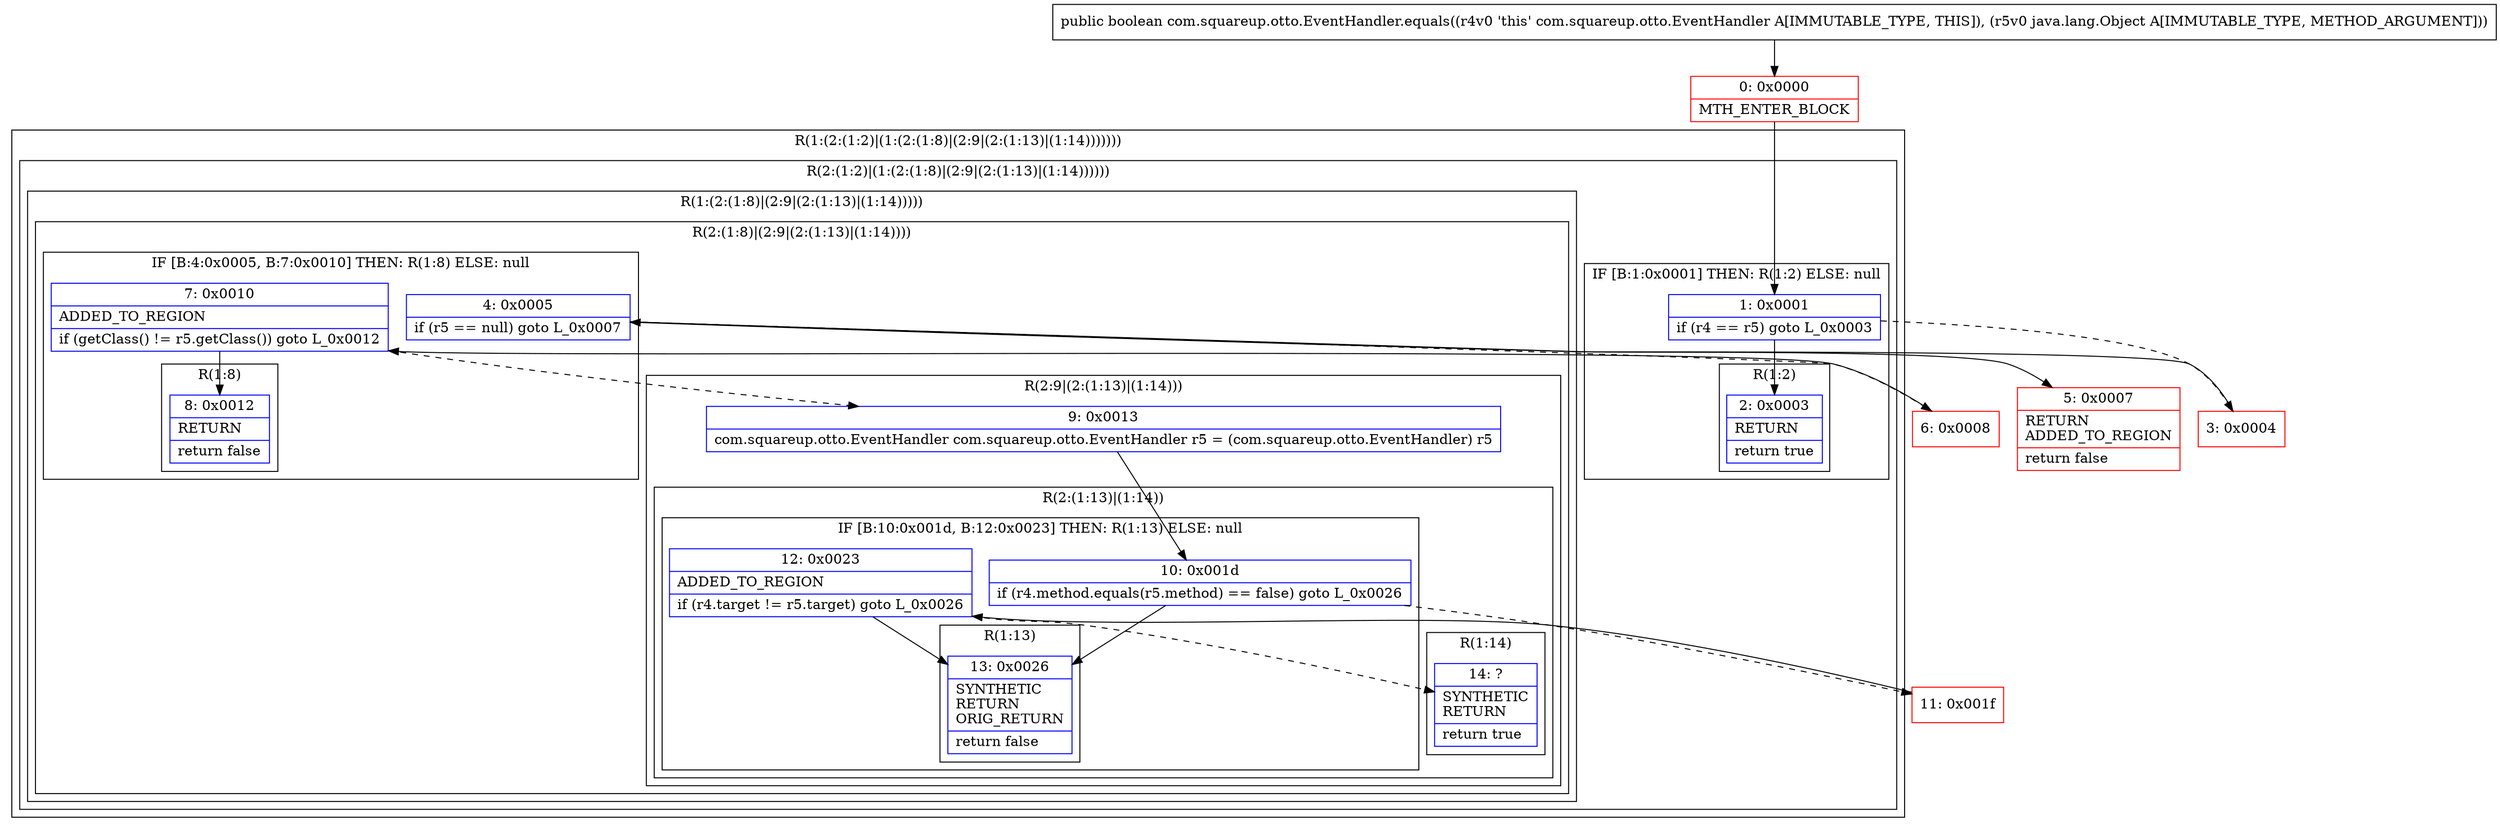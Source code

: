 digraph "CFG forcom.squareup.otto.EventHandler.equals(Ljava\/lang\/Object;)Z" {
subgraph cluster_Region_1281097328 {
label = "R(1:(2:(1:2)|(1:(2:(1:8)|(2:9|(2:(1:13)|(1:14)))))))";
node [shape=record,color=blue];
subgraph cluster_Region_1174933507 {
label = "R(2:(1:2)|(1:(2:(1:8)|(2:9|(2:(1:13)|(1:14))))))";
node [shape=record,color=blue];
subgraph cluster_IfRegion_951320178 {
label = "IF [B:1:0x0001] THEN: R(1:2) ELSE: null";
node [shape=record,color=blue];
Node_1 [shape=record,label="{1\:\ 0x0001|if (r4 == r5) goto L_0x0003\l}"];
subgraph cluster_Region_21862957 {
label = "R(1:2)";
node [shape=record,color=blue];
Node_2 [shape=record,label="{2\:\ 0x0003|RETURN\l|return true\l}"];
}
}
subgraph cluster_Region_318131210 {
label = "R(1:(2:(1:8)|(2:9|(2:(1:13)|(1:14)))))";
node [shape=record,color=blue];
subgraph cluster_Region_351850079 {
label = "R(2:(1:8)|(2:9|(2:(1:13)|(1:14))))";
node [shape=record,color=blue];
subgraph cluster_IfRegion_857731804 {
label = "IF [B:4:0x0005, B:7:0x0010] THEN: R(1:8) ELSE: null";
node [shape=record,color=blue];
Node_4 [shape=record,label="{4\:\ 0x0005|if (r5 == null) goto L_0x0007\l}"];
Node_7 [shape=record,label="{7\:\ 0x0010|ADDED_TO_REGION\l|if (getClass() != r5.getClass()) goto L_0x0012\l}"];
subgraph cluster_Region_1592695392 {
label = "R(1:8)";
node [shape=record,color=blue];
Node_8 [shape=record,label="{8\:\ 0x0012|RETURN\l|return false\l}"];
}
}
subgraph cluster_Region_117404909 {
label = "R(2:9|(2:(1:13)|(1:14)))";
node [shape=record,color=blue];
Node_9 [shape=record,label="{9\:\ 0x0013|com.squareup.otto.EventHandler com.squareup.otto.EventHandler r5 = (com.squareup.otto.EventHandler) r5\l}"];
subgraph cluster_Region_2128092075 {
label = "R(2:(1:13)|(1:14))";
node [shape=record,color=blue];
subgraph cluster_IfRegion_258419078 {
label = "IF [B:10:0x001d, B:12:0x0023] THEN: R(1:13) ELSE: null";
node [shape=record,color=blue];
Node_10 [shape=record,label="{10\:\ 0x001d|if (r4.method.equals(r5.method) == false) goto L_0x0026\l}"];
Node_12 [shape=record,label="{12\:\ 0x0023|ADDED_TO_REGION\l|if (r4.target != r5.target) goto L_0x0026\l}"];
subgraph cluster_Region_738244633 {
label = "R(1:13)";
node [shape=record,color=blue];
Node_13 [shape=record,label="{13\:\ 0x0026|SYNTHETIC\lRETURN\lORIG_RETURN\l|return false\l}"];
}
}
subgraph cluster_Region_1615148631 {
label = "R(1:14)";
node [shape=record,color=blue];
Node_14 [shape=record,label="{14\:\ ?|SYNTHETIC\lRETURN\l|return true\l}"];
}
}
}
}
}
}
}
Node_0 [shape=record,color=red,label="{0\:\ 0x0000|MTH_ENTER_BLOCK\l}"];
Node_3 [shape=record,color=red,label="{3\:\ 0x0004}"];
Node_5 [shape=record,color=red,label="{5\:\ 0x0007|RETURN\lADDED_TO_REGION\l|return false\l}"];
Node_6 [shape=record,color=red,label="{6\:\ 0x0008}"];
Node_11 [shape=record,color=red,label="{11\:\ 0x001f}"];
MethodNode[shape=record,label="{public boolean com.squareup.otto.EventHandler.equals((r4v0 'this' com.squareup.otto.EventHandler A[IMMUTABLE_TYPE, THIS]), (r5v0 java.lang.Object A[IMMUTABLE_TYPE, METHOD_ARGUMENT])) }"];
MethodNode -> Node_0;
Node_1 -> Node_2;
Node_1 -> Node_3[style=dashed];
Node_4 -> Node_5;
Node_4 -> Node_6[style=dashed];
Node_7 -> Node_8;
Node_7 -> Node_9[style=dashed];
Node_9 -> Node_10;
Node_10 -> Node_11[style=dashed];
Node_10 -> Node_13;
Node_12 -> Node_13;
Node_12 -> Node_14[style=dashed];
Node_0 -> Node_1;
Node_3 -> Node_4;
Node_6 -> Node_7;
Node_11 -> Node_12;
}

